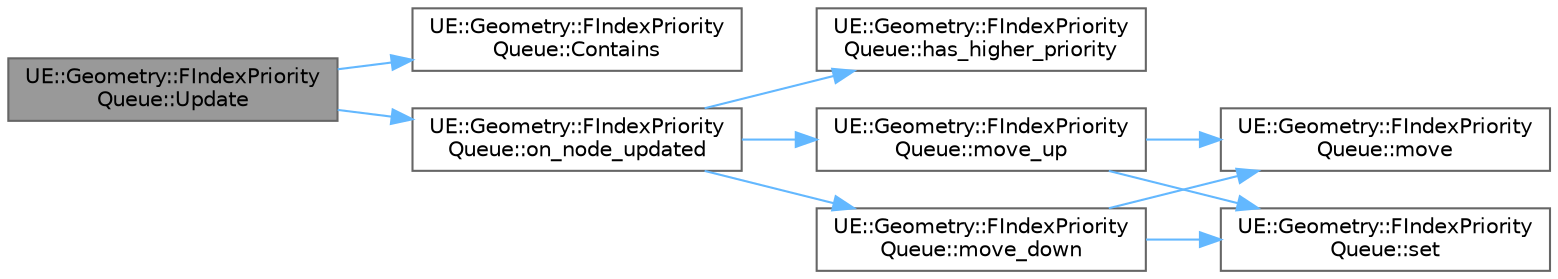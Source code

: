 digraph "UE::Geometry::FIndexPriorityQueue::Update"
{
 // INTERACTIVE_SVG=YES
 // LATEX_PDF_SIZE
  bgcolor="transparent";
  edge [fontname=Helvetica,fontsize=10,labelfontname=Helvetica,labelfontsize=10];
  node [fontname=Helvetica,fontsize=10,shape=box,height=0.2,width=0.4];
  rankdir="LR";
  Node1 [id="Node000001",label="UE::Geometry::FIndexPriority\lQueue::Update",height=0.2,width=0.4,color="gray40", fillcolor="grey60", style="filled", fontcolor="black",tooltip="Update priority at node id, and then move it to correct position in queue."];
  Node1 -> Node2 [id="edge1_Node000001_Node000002",color="steelblue1",style="solid",tooltip=" "];
  Node2 [id="Node000002",label="UE::Geometry::FIndexPriority\lQueue::Contains",height=0.2,width=0.4,color="grey40", fillcolor="white", style="filled",URL="$dd/d00/classUE_1_1Geometry_1_1FIndexPriorityQueue.html#a2e8bd41c57d9e4f2041974c84266802b",tooltip=" "];
  Node1 -> Node3 [id="edge2_Node000001_Node000003",color="steelblue1",style="solid",tooltip=" "];
  Node3 [id="Node000003",label="UE::Geometry::FIndexPriority\lQueue::on_node_updated",height=0.2,width=0.4,color="grey40", fillcolor="white", style="filled",URL="$dd/d00/classUE_1_1Geometry_1_1FIndexPriorityQueue.html#a61239c7dcab9681cd8d30f7a2130aa69",tooltip="call this after node is modified, to move it to correct position in queue"];
  Node3 -> Node4 [id="edge3_Node000003_Node000004",color="steelblue1",style="solid",tooltip=" "];
  Node4 [id="Node000004",label="UE::Geometry::FIndexPriority\lQueue::has_higher_priority",height=0.2,width=0.4,color="grey40", fillcolor="white", style="filled",URL="$dd/d00/classUE_1_1Geometry_1_1FIndexPriorityQueue.html#a48a08524ed0be81c59cfe4e68f1858f1",tooltip=" "];
  Node3 -> Node5 [id="edge4_Node000003_Node000005",color="steelblue1",style="solid",tooltip=" "];
  Node5 [id="Node000005",label="UE::Geometry::FIndexPriority\lQueue::move_down",height=0.2,width=0.4,color="grey40", fillcolor="white", style="filled",URL="$dd/d00/classUE_1_1Geometry_1_1FIndexPriorityQueue.html#aa02bbcfac3f7a7dc1cd32707441ce72a",tooltip="move iNode down tree branches to correct position, by iteratively swapping w/ children"];
  Node5 -> Node6 [id="edge5_Node000005_Node000006",color="steelblue1",style="solid",tooltip=" "];
  Node6 [id="Node000006",label="UE::Geometry::FIndexPriority\lQueue::move",height=0.2,width=0.4,color="grey40", fillcolor="white", style="filled",URL="$dd/d00/classUE_1_1Geometry_1_1FIndexPriorityQueue.html#a44c06d0d570273e71d5c4f6d89be6c6f",tooltip="move node at iFrom to iTo"];
  Node5 -> Node7 [id="edge6_Node000005_Node000007",color="steelblue1",style="solid",tooltip=" "];
  Node7 [id="Node000007",label="UE::Geometry::FIndexPriority\lQueue::set",height=0.2,width=0.4,color="grey40", fillcolor="white", style="filled",URL="$dd/d00/classUE_1_1Geometry_1_1FIndexPriorityQueue.html#ac899d14d21d474891683fc265d09c7b1",tooltip="set node at iTo"];
  Node3 -> Node8 [id="edge7_Node000003_Node000008",color="steelblue1",style="solid",tooltip=" "];
  Node8 [id="Node000008",label="UE::Geometry::FIndexPriority\lQueue::move_up",height=0.2,width=0.4,color="grey40", fillcolor="white", style="filled",URL="$dd/d00/classUE_1_1Geometry_1_1FIndexPriorityQueue.html#ac9e8247c26cdf2316785b0cd0430e7af",tooltip="move iNode up tree to correct position by iteratively swapping w/ parent"];
  Node8 -> Node6 [id="edge8_Node000008_Node000006",color="steelblue1",style="solid",tooltip=" "];
  Node8 -> Node7 [id="edge9_Node000008_Node000007",color="steelblue1",style="solid",tooltip=" "];
}
